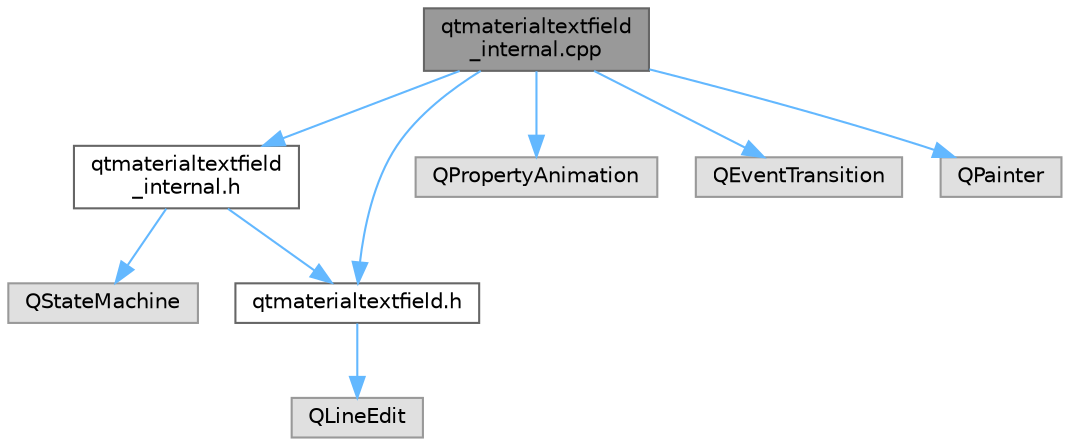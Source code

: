digraph "qtmaterialtextfield_internal.cpp"
{
 // LATEX_PDF_SIZE
  bgcolor="transparent";
  edge [fontname=Helvetica,fontsize=10,labelfontname=Helvetica,labelfontsize=10];
  node [fontname=Helvetica,fontsize=10,shape=box,height=0.2,width=0.4];
  Node1 [id="Node000001",label="qtmaterialtextfield\l_internal.cpp",height=0.2,width=0.4,color="gray40", fillcolor="grey60", style="filled", fontcolor="black",tooltip="实现 QtMaterialTextFieldStateMachine 和 QtMaterialTextFieldLabel 类，提供文本输入框内部功能"];
  Node1 -> Node2 [id="edge1_Node000001_Node000002",color="steelblue1",style="solid",tooltip=" "];
  Node2 [id="Node000002",label="qtmaterialtextfield\l_internal.h",height=0.2,width=0.4,color="grey40", fillcolor="white", style="filled",URL="$qtmaterialtextfield__internal_8h.html",tooltip="定义 QtMaterialTextFieldStateMachine 和 QtMaterialTextFieldLabel 类，提供文本输入框内部实现"];
  Node2 -> Node3 [id="edge2_Node000002_Node000003",color="steelblue1",style="solid",tooltip=" "];
  Node3 [id="Node000003",label="QStateMachine",height=0.2,width=0.4,color="grey60", fillcolor="#E0E0E0", style="filled",tooltip=" "];
  Node2 -> Node4 [id="edge3_Node000002_Node000004",color="steelblue1",style="solid",tooltip=" "];
  Node4 [id="Node000004",label="qtmaterialtextfield.h",height=0.2,width=0.4,color="grey40", fillcolor="white", style="filled",URL="$qtmaterialtextfield_8h.html",tooltip="定义 QtMaterialTextField 类，提供 Material Design 文本输入框"];
  Node4 -> Node5 [id="edge4_Node000004_Node000005",color="steelblue1",style="solid",tooltip=" "];
  Node5 [id="Node000005",label="QLineEdit",height=0.2,width=0.4,color="grey60", fillcolor="#E0E0E0", style="filled",tooltip=" "];
  Node1 -> Node4 [id="edge5_Node000001_Node000004",color="steelblue1",style="solid",tooltip=" "];
  Node1 -> Node6 [id="edge6_Node000001_Node000006",color="steelblue1",style="solid",tooltip=" "];
  Node6 [id="Node000006",label="QPropertyAnimation",height=0.2,width=0.4,color="grey60", fillcolor="#E0E0E0", style="filled",tooltip=" "];
  Node1 -> Node7 [id="edge7_Node000001_Node000007",color="steelblue1",style="solid",tooltip=" "];
  Node7 [id="Node000007",label="QEventTransition",height=0.2,width=0.4,color="grey60", fillcolor="#E0E0E0", style="filled",tooltip=" "];
  Node1 -> Node8 [id="edge8_Node000001_Node000008",color="steelblue1",style="solid",tooltip=" "];
  Node8 [id="Node000008",label="QPainter",height=0.2,width=0.4,color="grey60", fillcolor="#E0E0E0", style="filled",tooltip=" "];
}
